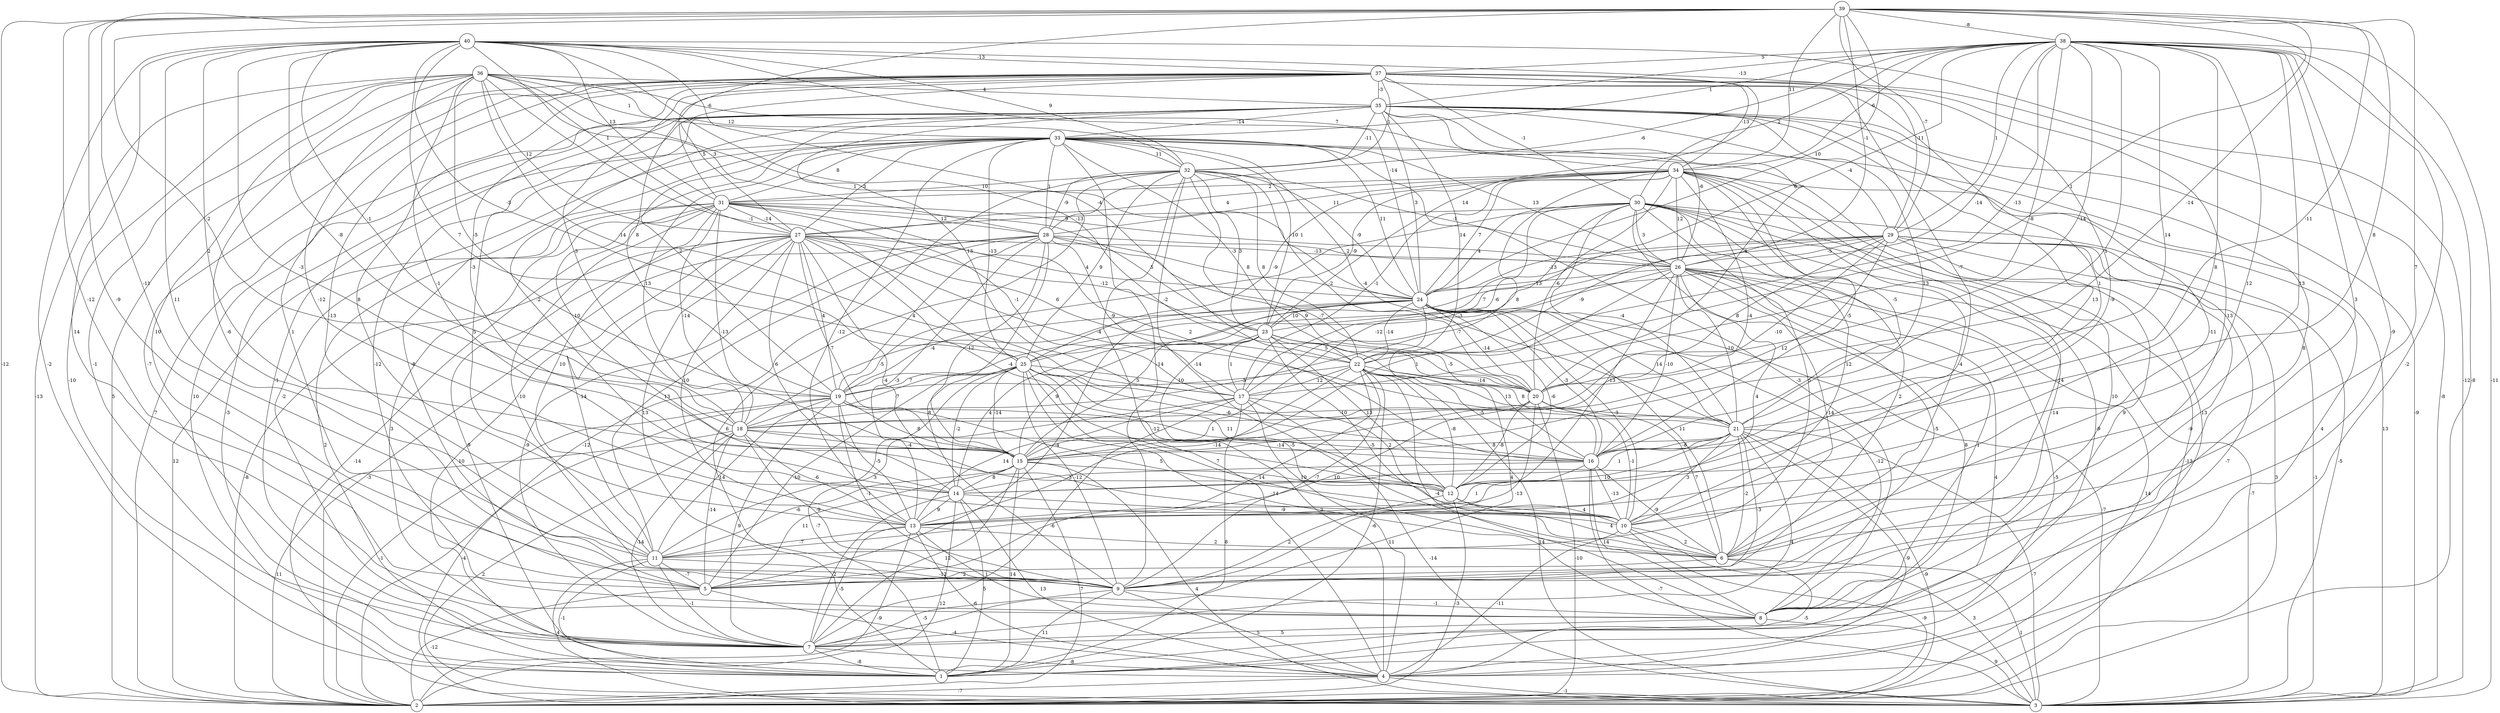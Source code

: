 graph { 
	 fontname="Helvetica,Arial,sans-serif" 
	 node [shape = circle]; 
	 40 -- 1 [label = "-2"];
	 40 -- 3 [label = "-12"];
	 40 -- 8 [label = "14"];
	 40 -- 11 [label = "11"];
	 40 -- 12 [label = "-3"];
	 40 -- 15 [label = "2"];
	 40 -- 18 [label = "-8"];
	 40 -- 19 [label = "-1"];
	 40 -- 20 [label = "-13"];
	 40 -- 21 [label = "7"];
	 40 -- 22 [label = "-4"];
	 40 -- 24 [label = "-14"];
	 40 -- 25 [label = "-3"];
	 40 -- 27 [label = "1"];
	 40 -- 29 [label = "-11"];
	 40 -- 31 [label = "13"];
	 40 -- 32 [label = "9"];
	 40 -- 37 [label = "-13"];
	 39 -- 2 [label = "-12"];
	 39 -- 5 [label = "-12"];
	 39 -- 9 [label = "-9"];
	 39 -- 10 [label = "7"];
	 39 -- 11 [label = "-11"];
	 39 -- 16 [label = "8"];
	 39 -- 18 [label = "-2"];
	 39 -- 20 [label = "-14"];
	 39 -- 21 [label = "-11"];
	 39 -- 22 [label = "1"];
	 39 -- 24 [label = "10"];
	 39 -- 26 [label = "-1"];
	 39 -- 29 [label = "-7"];
	 39 -- 31 [label = "-6"];
	 39 -- 34 [label = "11"];
	 39 -- 38 [label = "-8"];
	 38 -- 1 [label = "-2"];
	 38 -- 2 [label = "-8"];
	 38 -- 3 [label = "-11"];
	 38 -- 6 [label = "3"];
	 38 -- 8 [label = "-9"];
	 38 -- 10 [label = "13"];
	 38 -- 13 [label = "12"];
	 38 -- 14 [label = "8"];
	 38 -- 15 [label = "1"];
	 38 -- 17 [label = "-8"];
	 38 -- 20 [label = "-14"];
	 38 -- 21 [label = "14"];
	 38 -- 22 [label = "-13"];
	 38 -- 23 [label = "6"];
	 38 -- 25 [label = "-14"];
	 38 -- 28 [label = "-6"];
	 38 -- 29 [label = "1"];
	 38 -- 30 [label = "2"];
	 38 -- 33 [label = "1"];
	 38 -- 34 [label = "-6"];
	 38 -- 35 [label = "-13"];
	 38 -- 37 [label = "5"];
	 37 -- 2 [label = "5"];
	 37 -- 3 [label = "-8"];
	 37 -- 5 [label = "1"];
	 37 -- 6 [label = "-13"];
	 37 -- 7 [label = "-7"];
	 37 -- 10 [label = "-9"];
	 37 -- 11 [label = "-13"];
	 37 -- 12 [label = "1"];
	 37 -- 13 [label = "8"];
	 37 -- 15 [label = "-3"];
	 37 -- 16 [label = "-7"];
	 37 -- 18 [label = "3"];
	 37 -- 19 [label = "8"];
	 37 -- 23 [label = "14"];
	 37 -- 27 [label = "5"];
	 37 -- 30 [label = "-1"];
	 37 -- 32 [label = "1"];
	 37 -- 34 [label = "-13"];
	 37 -- 35 [label = "-3"];
	 36 -- 1 [label = "-10"];
	 36 -- 2 [label = "-13"];
	 36 -- 5 [label = "10"];
	 36 -- 7 [label = "-1"];
	 36 -- 9 [label = "-6"];
	 36 -- 10 [label = "-12"];
	 36 -- 14 [label = "-1"];
	 36 -- 17 [label = "-14"];
	 36 -- 19 [label = "-5"];
	 36 -- 24 [label = "1"];
	 36 -- 25 [label = "-1"];
	 36 -- 27 [label = "12"];
	 36 -- 28 [label = "3"];
	 36 -- 32 [label = "12"];
	 36 -- 33 [label = "1"];
	 36 -- 34 [label = "7"];
	 36 -- 35 [label = "4"];
	 35 -- 1 [label = "10"];
	 35 -- 2 [label = "7"];
	 35 -- 3 [label = "-9"];
	 35 -- 6 [label = "-11"];
	 35 -- 7 [label = "-1"];
	 35 -- 8 [label = "-12"];
	 35 -- 9 [label = "8"];
	 35 -- 11 [label = "5"];
	 35 -- 12 [label = "13"];
	 35 -- 14 [label = "-2"];
	 35 -- 16 [label = "13"];
	 35 -- 17 [label = "13"];
	 35 -- 19 [label = "2"];
	 35 -- 20 [label = "-4"];
	 35 -- 22 [label = "14"];
	 35 -- 24 [label = "3"];
	 35 -- 26 [label = "-6"];
	 35 -- 29 [label = "-4"];
	 35 -- 32 [label = "-11"];
	 35 -- 33 [label = "-14"];
	 34 -- 4 [label = "4"];
	 34 -- 6 [label = "-4"];
	 34 -- 8 [label = "10"];
	 34 -- 9 [label = "-14"];
	 34 -- 15 [label = "-4"];
	 34 -- 16 [label = "-5"];
	 34 -- 17 [label = "-1"];
	 34 -- 18 [label = "8"];
	 34 -- 20 [label = "-6"];
	 34 -- 21 [label = "-5"];
	 34 -- 23 [label = "-9"];
	 34 -- 24 [label = "7"];
	 34 -- 25 [label = "-9"];
	 34 -- 26 [label = "12"];
	 34 -- 27 [label = "4"];
	 34 -- 28 [label = "11"];
	 34 -- 31 [label = "2"];
	 33 -- 1 [label = "-3"];
	 33 -- 3 [label = "13"];
	 33 -- 4 [label = "13"];
	 33 -- 5 [label = "-8"];
	 33 -- 7 [label = "-2"];
	 33 -- 8 [label = "-3"];
	 33 -- 9 [label = "-14"];
	 33 -- 13 [label = "-12"];
	 33 -- 14 [label = "10"];
	 33 -- 18 [label = "13"];
	 33 -- 21 [label = "-4"];
	 33 -- 22 [label = "-3"];
	 33 -- 23 [label = "-10"];
	 33 -- 24 [label = "11"];
	 33 -- 25 [label = "-13"];
	 33 -- 26 [label = "13"];
	 33 -- 27 [label = "3"];
	 33 -- 28 [label = "1"];
	 33 -- 31 [label = "8"];
	 33 -- 32 [label = "11"];
	 32 -- 1 [label = "6"];
	 32 -- 2 [label = "-12"];
	 32 -- 4 [label = "-12"];
	 32 -- 6 [label = "-14"];
	 32 -- 16 [label = "9"];
	 32 -- 20 [label = "-2"];
	 32 -- 22 [label = "8"];
	 32 -- 23 [label = "3"];
	 32 -- 24 [label = "-9"];
	 32 -- 25 [label = "9"];
	 32 -- 26 [label = "-1"];
	 32 -- 28 [label = "-9"];
	 32 -- 31 [label = "10"];
	 31 -- 1 [label = "2"];
	 31 -- 2 [label = "12"];
	 31 -- 3 [label = "-14"];
	 31 -- 7 [label = "3"];
	 31 -- 9 [label = "-10"];
	 31 -- 13 [label = "10"];
	 31 -- 15 [label = "-13"];
	 31 -- 16 [label = "2"];
	 31 -- 17 [label = "-1"];
	 31 -- 18 [label = "-14"];
	 31 -- 23 [label = "5"];
	 31 -- 26 [label = "1"];
	 31 -- 27 [label = "-14"];
	 31 -- 28 [label = "12"];
	 30 -- 1 [label = "8"];
	 30 -- 2 [label = "-13"];
	 30 -- 3 [label = "-5"];
	 30 -- 5 [label = "2"];
	 30 -- 7 [label = "-9"];
	 30 -- 8 [label = "-14"];
	 30 -- 10 [label = "12"];
	 30 -- 11 [label = "5"];
	 30 -- 15 [label = "-12"];
	 30 -- 17 [label = "-6"];
	 30 -- 19 [label = "-2"];
	 30 -- 21 [label = "-4"];
	 30 -- 24 [label = "4"];
	 30 -- 26 [label = "3"];
	 30 -- 27 [label = "9"];
	 29 -- 1 [label = "-7"];
	 29 -- 2 [label = "3"];
	 29 -- 3 [label = "-1"];
	 29 -- 8 [label = "-9"];
	 29 -- 9 [label = "9"];
	 29 -- 15 [label = "12"];
	 29 -- 18 [label = "-10"];
	 29 -- 19 [label = "-3"];
	 29 -- 20 [label = "8"];
	 29 -- 22 [label = "-9"];
	 29 -- 24 [label = "-13"];
	 29 -- 25 [label = "7"];
	 29 -- 26 [label = "-5"];
	 28 -- 2 [label = "-3"];
	 28 -- 7 [label = "-9"];
	 28 -- 9 [label = "8"];
	 28 -- 11 [label = "13"];
	 28 -- 13 [label = "-3"];
	 28 -- 15 [label = "-12"];
	 28 -- 17 [label = "-9"];
	 28 -- 19 [label = "4"];
	 28 -- 20 [label = "-7"];
	 28 -- 24 [label = "8"];
	 28 -- 26 [label = "2"];
	 27 -- 2 [label = "-8"];
	 27 -- 4 [label = "10"];
	 27 -- 7 [label = "9"];
	 27 -- 9 [label = "13"];
	 27 -- 10 [label = "-4"];
	 27 -- 11 [label = "-14"];
	 27 -- 12 [label = "-4"];
	 27 -- 13 [label = "10"];
	 27 -- 14 [label = "6"];
	 27 -- 15 [label = "7"];
	 27 -- 19 [label = "4"];
	 27 -- 21 [label = "-4"];
	 27 -- 22 [label = "6"];
	 27 -- 23 [label = "-12"];
	 27 -- 24 [label = "4"];
	 27 -- 26 [label = "-13"];
	 26 -- 1 [label = "4"];
	 26 -- 2 [label = "14"];
	 26 -- 3 [label = "-7"];
	 26 -- 4 [label = "-5"];
	 26 -- 6 [label = "-14"];
	 26 -- 8 [label = "1"];
	 26 -- 9 [label = "-5"];
	 26 -- 12 [label = "-13"];
	 26 -- 13 [label = "4"];
	 26 -- 15 [label = "1"];
	 26 -- 16 [label = "-10"];
	 26 -- 17 [label = "-7"];
	 26 -- 21 [label = "-10"];
	 26 -- 24 [label = "13"];
	 25 -- 1 [label = "-7"];
	 25 -- 5 [label = "-10"];
	 25 -- 6 [label = "7"];
	 25 -- 8 [label = "-14"];
	 25 -- 9 [label = "-12"];
	 25 -- 10 [label = "-5"];
	 25 -- 12 [label = "11"];
	 25 -- 14 [label = "-2"];
	 25 -- 15 [label = "-14"];
	 25 -- 16 [label = "-6"];
	 25 -- 18 [label = "-7"];
	 25 -- 19 [label = "7"];
	 25 -- 20 [label = "10"];
	 24 -- 3 [label = "-7"];
	 24 -- 5 [label = "-4"];
	 24 -- 6 [label = "11"];
	 24 -- 7 [label = "4"];
	 24 -- 8 [label = "-12"];
	 24 -- 10 [label = "-3"];
	 24 -- 12 [label = "-6"];
	 24 -- 15 [label = "5"];
	 24 -- 16 [label = "-3"];
	 24 -- 18 [label = "-5"];
	 24 -- 19 [label = "-4"];
	 24 -- 20 [label = "-14"];
	 24 -- 21 [label = "14"];
	 24 -- 22 [label = "-14"];
	 24 -- 23 [label = "10"];
	 23 -- 4 [label = "3"];
	 23 -- 6 [label = "-5"];
	 23 -- 12 [label = "13"];
	 23 -- 14 [label = "4"];
	 23 -- 15 [label = "9"];
	 23 -- 16 [label = "8"];
	 23 -- 17 [label = "1"];
	 23 -- 20 [label = "-5"];
	 23 -- 22 [label = "5"];
	 22 -- 1 [label = "-6"];
	 22 -- 3 [label = "14"];
	 22 -- 5 [label = "14"];
	 22 -- 8 [label = "-4"];
	 22 -- 9 [label = "-7"];
	 22 -- 12 [label = "-8"];
	 22 -- 13 [label = "-14"];
	 22 -- 16 [label = "-5"];
	 22 -- 17 [label = "12"];
	 22 -- 19 [label = "-3"];
	 22 -- 20 [label = "-14"];
	 22 -- 21 [label = "13"];
	 21 -- 2 [label = "-9"];
	 21 -- 3 [label = "-7"];
	 21 -- 4 [label = "-9"];
	 21 -- 6 [label = "-2"];
	 21 -- 7 [label = "4"];
	 21 -- 9 [label = "-3"];
	 21 -- 10 [label = "3"];
	 21 -- 13 [label = "10"];
	 21 -- 14 [label = "1"];
	 21 -- 15 [label = "8"];
	 21 -- 16 [label = "-8"];
	 20 -- 2 [label = "-10"];
	 20 -- 6 [label = "7"];
	 20 -- 9 [label = "-13"];
	 20 -- 10 [label = "-1"];
	 20 -- 11 [label = "10"];
	 20 -- 12 [label = "-8"];
	 20 -- 18 [label = "-10"];
	 19 -- 2 [label = "-1"];
	 19 -- 3 [label = "-4"];
	 19 -- 7 [label = "9"];
	 19 -- 9 [label = "-1"];
	 19 -- 10 [label = "5"];
	 19 -- 11 [label = "14"];
	 19 -- 13 [label = "-5"];
	 19 -- 15 [label = "8"];
	 19 -- 16 [label = "1"];
	 18 -- 2 [label = "11"];
	 18 -- 3 [label = "2"];
	 18 -- 5 [label = "-14"];
	 18 -- 7 [label = "-14"];
	 18 -- 9 [label = "-9"];
	 18 -- 13 [label = "-6"];
	 18 -- 15 [label = "-4"];
	 18 -- 16 [label = "-14"];
	 17 -- 1 [label = "8"];
	 17 -- 3 [label = "-14"];
	 17 -- 4 [label = "11"];
	 17 -- 7 [label = "-6"];
	 17 -- 11 [label = "3"];
	 17 -- 12 [label = "2"];
	 17 -- 13 [label = "14"];
	 16 -- 3 [label = "-7"];
	 16 -- 6 [label = "-9"];
	 16 -- 8 [label = "14"];
	 16 -- 10 [label = "-13"];
	 16 -- 13 [label = "1"];
	 16 -- 14 [label = "-3"];
	 15 -- 1 [label = "14"];
	 15 -- 2 [label = "7"];
	 15 -- 3 [label = "4"];
	 15 -- 5 [label = "11"];
	 15 -- 7 [label = "12"];
	 15 -- 11 [label = "-6"];
	 15 -- 12 [label = "10"];
	 15 -- 14 [label = "8"];
	 14 -- 1 [label = "5"];
	 14 -- 2 [label = "12"];
	 14 -- 4 [label = "13"];
	 14 -- 7 [label = "2"];
	 14 -- 10 [label = "-9"];
	 14 -- 13 [label = "9"];
	 13 -- 2 [label = "-9"];
	 13 -- 4 [label = "-6"];
	 13 -- 6 [label = "2"];
	 13 -- 7 [label = "-5"];
	 13 -- 8 [label = "1"];
	 13 -- 11 [label = "-7"];
	 12 -- 2 [label = "-3"];
	 12 -- 6 [label = "4"];
	 12 -- 9 [label = "2"];
	 12 -- 10 [label = "4"];
	 11 -- 1 [label = "-1"];
	 11 -- 3 [label = "4"];
	 11 -- 5 [label = "-7"];
	 11 -- 7 [label = "-1"];
	 11 -- 9 [label = "-12"];
	 10 -- 2 [label = "-9"];
	 10 -- 3 [label = "3"];
	 10 -- 4 [label = "-11"];
	 10 -- 6 [label = "2"];
	 9 -- 1 [label = "11"];
	 9 -- 4 [label = "5"];
	 9 -- 7 [label = "-5"];
	 9 -- 8 [label = "-1"];
	 8 -- 3 [label = "9"];
	 8 -- 7 [label = "5"];
	 7 -- 1 [label = "-8"];
	 7 -- 4 [label = "-8"];
	 6 -- 3 [label = "1"];
	 6 -- 4 [label = "-5"];
	 6 -- 5 [label = "2"];
	 5 -- 2 [label = "-12"];
	 5 -- 4 [label = "-4"];
	 4 -- 2 [label = "-7"];
	 4 -- 3 [label = "-1"];
	 1;
	 2;
	 3;
	 4;
	 5;
	 6;
	 7;
	 8;
	 9;
	 10;
	 11;
	 12;
	 13;
	 14;
	 15;
	 16;
	 17;
	 18;
	 19;
	 20;
	 21;
	 22;
	 23;
	 24;
	 25;
	 26;
	 27;
	 28;
	 29;
	 30;
	 31;
	 32;
	 33;
	 34;
	 35;
	 36;
	 37;
	 38;
	 39;
	 40;
}
